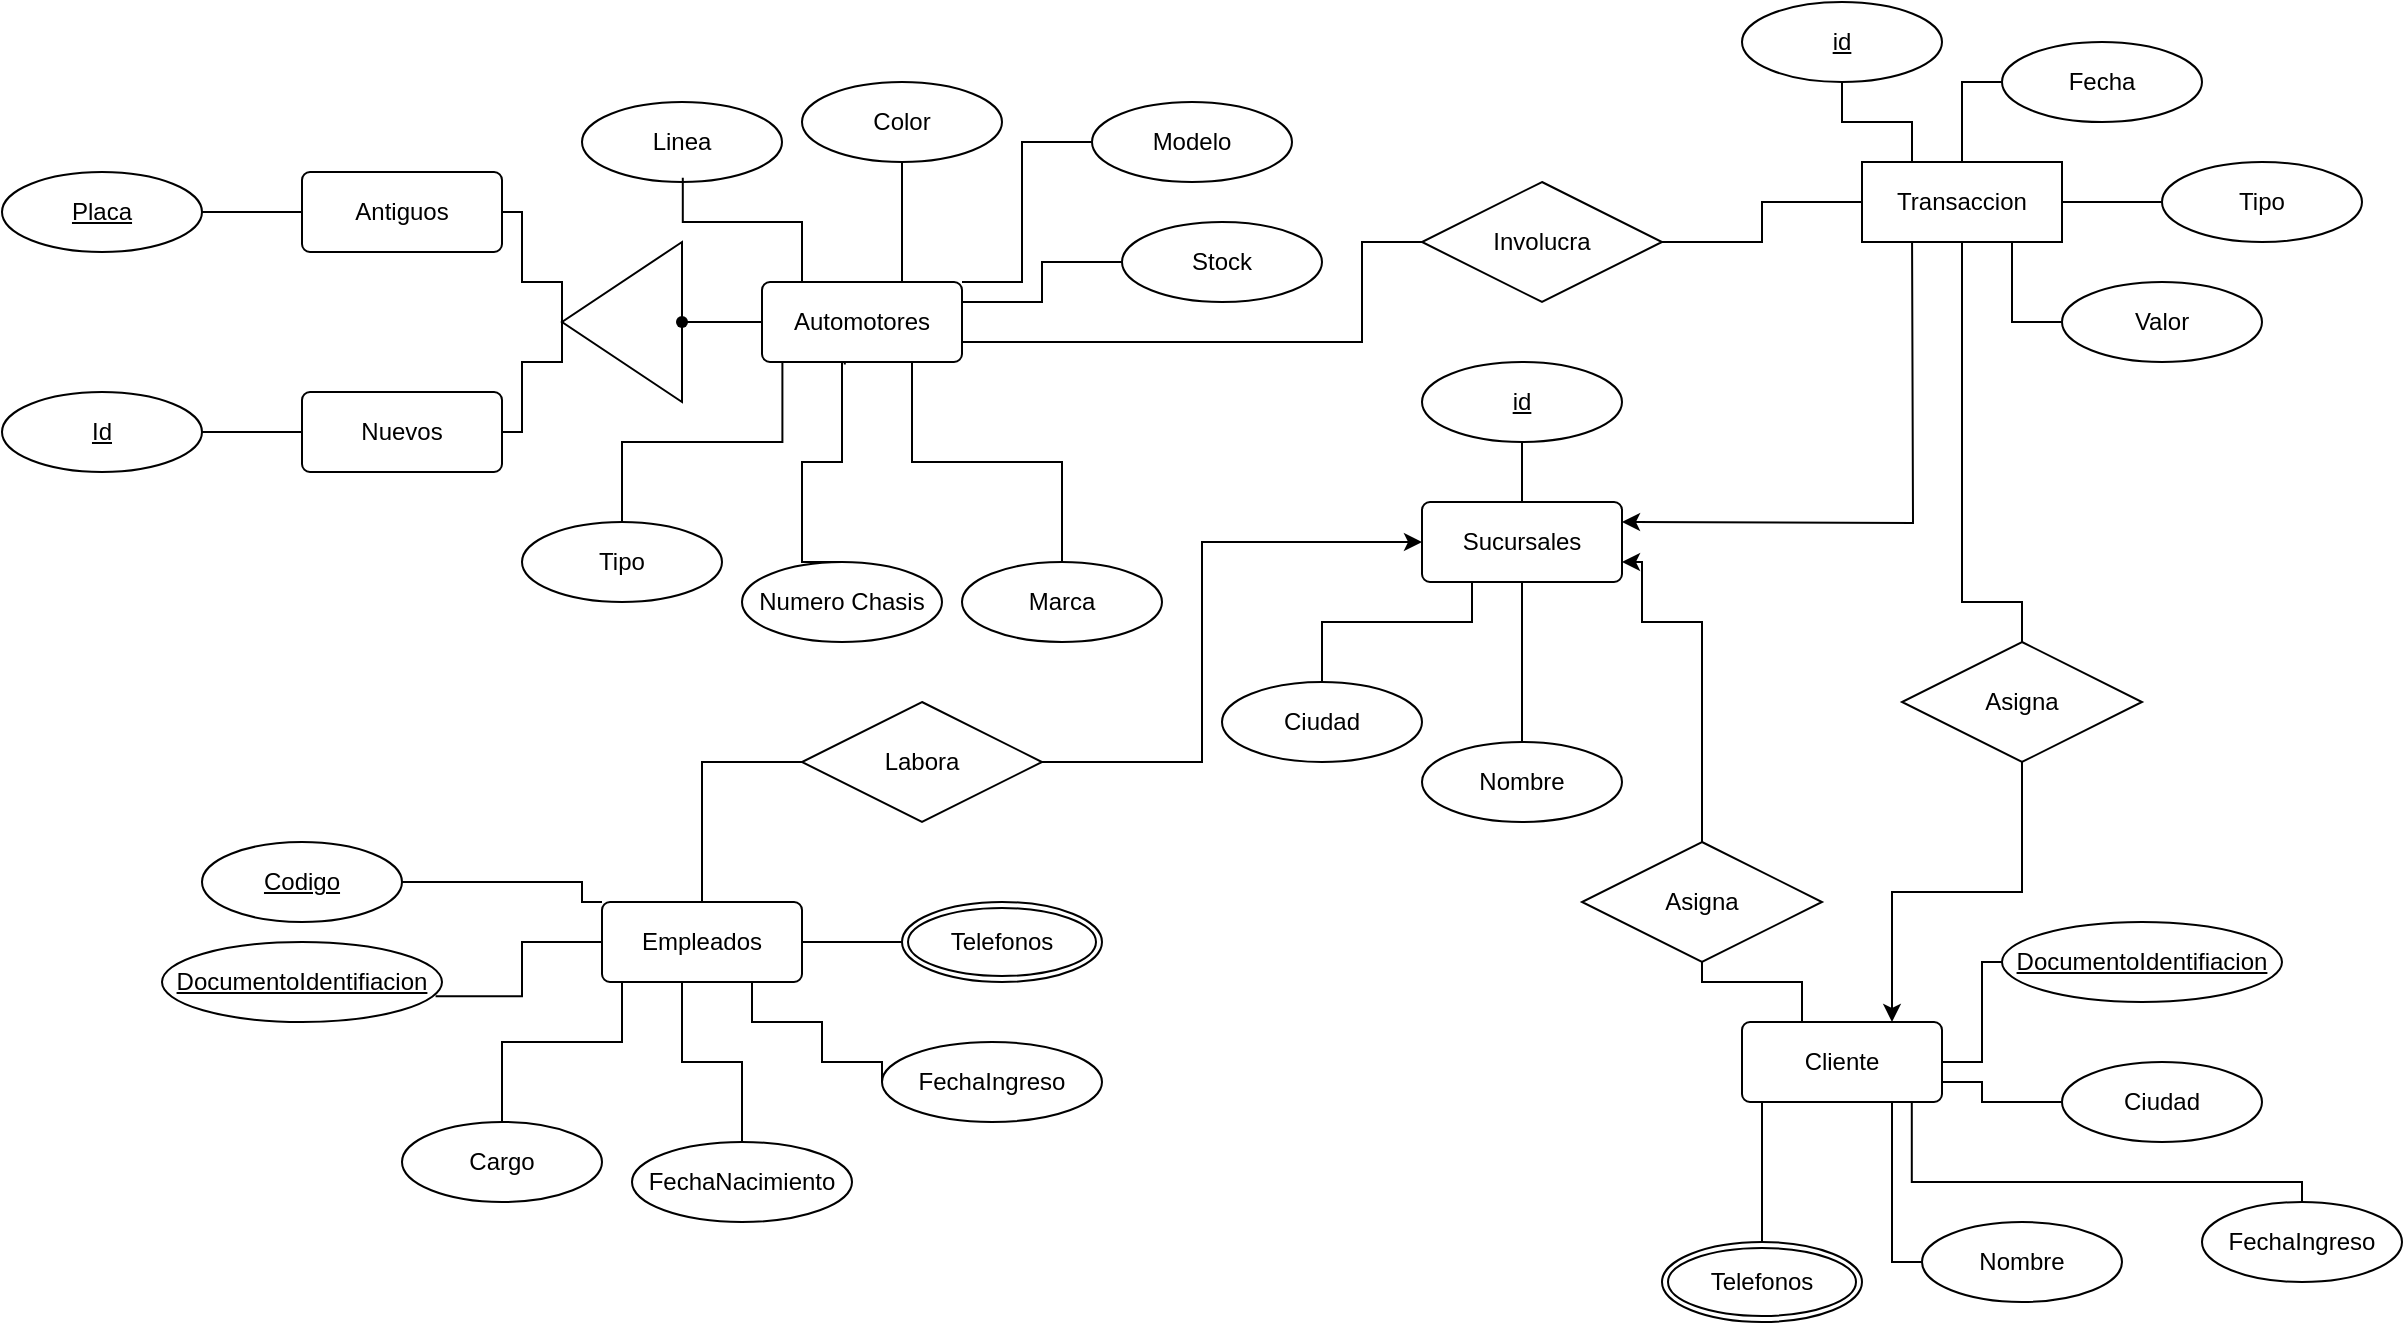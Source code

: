 <mxfile version="22.0.4" type="github">
  <diagram name="Page-1" id="lirOacD941ONzYD2INz7">
    <mxGraphModel dx="2236" dy="774" grid="1" gridSize="10" guides="1" tooltips="1" connect="1" arrows="1" fold="1" page="1" pageScale="1" pageWidth="850" pageHeight="1100" math="0" shadow="0">
      <root>
        <mxCell id="0" />
        <mxCell id="1" parent="0" />
        <mxCell id="EalYKJbWxJ6EaDQ2qeVK-46" style="edgeStyle=orthogonalEdgeStyle;rounded=0;orthogonalLoop=1;jettySize=auto;html=1;exitX=0.414;exitY=1.032;exitDx=0;exitDy=0;entryX=0.5;entryY=0;entryDx=0;entryDy=0;endArrow=none;endFill=0;exitPerimeter=0;" parent="1" source="EalYKJbWxJ6EaDQ2qeVK-1" target="EalYKJbWxJ6EaDQ2qeVK-37" edge="1">
          <mxGeometry relative="1" as="geometry">
            <Array as="points">
              <mxPoint x="-199" y="390" />
              <mxPoint x="-200" y="390" />
              <mxPoint x="-200" y="440" />
              <mxPoint x="-220" y="440" />
              <mxPoint x="-220" y="490" />
            </Array>
          </mxGeometry>
        </mxCell>
        <mxCell id="EalYKJbWxJ6EaDQ2qeVK-48" style="edgeStyle=orthogonalEdgeStyle;rounded=0;orthogonalLoop=1;jettySize=auto;html=1;exitX=0.5;exitY=0;exitDx=0;exitDy=0;endArrow=none;endFill=0;" parent="1" source="EalYKJbWxJ6EaDQ2qeVK-1" target="EalYKJbWxJ6EaDQ2qeVK-38" edge="1">
          <mxGeometry relative="1" as="geometry">
            <Array as="points">
              <mxPoint x="-170" y="350" />
            </Array>
          </mxGeometry>
        </mxCell>
        <mxCell id="EalYKJbWxJ6EaDQ2qeVK-53" style="edgeStyle=orthogonalEdgeStyle;rounded=0;orthogonalLoop=1;jettySize=auto;html=1;entryX=0;entryY=0.5;entryDx=0;entryDy=0;endArrow=none;endFill=0;exitX=1;exitY=0;exitDx=0;exitDy=0;" parent="1" source="EalYKJbWxJ6EaDQ2qeVK-1" target="EalYKJbWxJ6EaDQ2qeVK-36" edge="1">
          <mxGeometry relative="1" as="geometry">
            <Array as="points">
              <mxPoint x="-110" y="350" />
              <mxPoint x="-110" y="280" />
            </Array>
          </mxGeometry>
        </mxCell>
        <mxCell id="EalYKJbWxJ6EaDQ2qeVK-59" style="edgeStyle=orthogonalEdgeStyle;rounded=0;orthogonalLoop=1;jettySize=auto;html=1;exitX=0.102;exitY=0.982;exitDx=0;exitDy=0;entryX=0.5;entryY=0;entryDx=0;entryDy=0;exitPerimeter=0;endArrow=none;endFill=0;" parent="1" source="EalYKJbWxJ6EaDQ2qeVK-1" target="EalYKJbWxJ6EaDQ2qeVK-34" edge="1">
          <mxGeometry relative="1" as="geometry">
            <Array as="points">
              <mxPoint x="-230" y="430" />
              <mxPoint x="-310" y="430" />
            </Array>
          </mxGeometry>
        </mxCell>
        <mxCell id="dXdjhj7nVQLaCa5AJe95-10" style="edgeStyle=orthogonalEdgeStyle;rounded=0;orthogonalLoop=1;jettySize=auto;html=1;exitX=0.75;exitY=1;exitDx=0;exitDy=0;entryX=0.5;entryY=0;entryDx=0;entryDy=0;endArrow=none;endFill=0;" edge="1" parent="1" source="EalYKJbWxJ6EaDQ2qeVK-1" target="dXdjhj7nVQLaCa5AJe95-11">
          <mxGeometry relative="1" as="geometry">
            <mxPoint x="-110" y="490" as="targetPoint" />
          </mxGeometry>
        </mxCell>
        <mxCell id="EalYKJbWxJ6EaDQ2qeVK-1" value="Automotores" style="rounded=1;arcSize=10;whiteSpace=wrap;html=1;align=center;" parent="1" vertex="1">
          <mxGeometry x="-240" y="350" width="100" height="40" as="geometry" />
        </mxCell>
        <mxCell id="dXdjhj7nVQLaCa5AJe95-34" style="edgeStyle=orthogonalEdgeStyle;rounded=0;orthogonalLoop=1;jettySize=auto;html=1;entryX=0.25;entryY=1;entryDx=0;entryDy=0;startArrow=classic;startFill=1;endArrow=none;endFill=0;" edge="1" parent="1">
          <mxGeometry relative="1" as="geometry">
            <mxPoint x="190" y="470" as="sourcePoint" />
            <mxPoint x="335" y="320" as="targetPoint" />
          </mxGeometry>
        </mxCell>
        <mxCell id="dXdjhj7nVQLaCa5AJe95-35" style="edgeStyle=orthogonalEdgeStyle;rounded=0;orthogonalLoop=1;jettySize=auto;html=1;entryX=0.5;entryY=1;entryDx=0;entryDy=0;endArrow=none;endFill=0;" edge="1" parent="1" source="EalYKJbWxJ6EaDQ2qeVK-2" target="EalYKJbWxJ6EaDQ2qeVK-7">
          <mxGeometry relative="1" as="geometry" />
        </mxCell>
        <mxCell id="EalYKJbWxJ6EaDQ2qeVK-2" value="Sucursales" style="rounded=1;arcSize=10;whiteSpace=wrap;html=1;align=center;" parent="1" vertex="1">
          <mxGeometry x="90" y="460" width="100" height="40" as="geometry" />
        </mxCell>
        <mxCell id="EalYKJbWxJ6EaDQ2qeVK-13" style="edgeStyle=orthogonalEdgeStyle;rounded=0;orthogonalLoop=1;jettySize=auto;html=1;entryX=0;entryY=0.5;entryDx=0;entryDy=0;endArrow=none;endFill=0;" parent="1" source="EalYKJbWxJ6EaDQ2qeVK-3" target="EalYKJbWxJ6EaDQ2qeVK-12" edge="1">
          <mxGeometry relative="1" as="geometry">
            <Array as="points">
              <mxPoint x="370" y="740" />
            </Array>
          </mxGeometry>
        </mxCell>
        <mxCell id="EalYKJbWxJ6EaDQ2qeVK-16" style="edgeStyle=orthogonalEdgeStyle;rounded=0;orthogonalLoop=1;jettySize=auto;html=1;exitX=0.75;exitY=1;exitDx=0;exitDy=0;endArrow=none;endFill=0;" parent="1" source="EalYKJbWxJ6EaDQ2qeVK-3" target="EalYKJbWxJ6EaDQ2qeVK-11" edge="1">
          <mxGeometry relative="1" as="geometry">
            <Array as="points">
              <mxPoint x="325" y="840" />
            </Array>
          </mxGeometry>
        </mxCell>
        <mxCell id="EalYKJbWxJ6EaDQ2qeVK-17" style="edgeStyle=orthogonalEdgeStyle;rounded=0;orthogonalLoop=1;jettySize=auto;html=1;entryX=0;entryY=0.5;entryDx=0;entryDy=0;endArrow=none;endFill=0;" parent="1" source="EalYKJbWxJ6EaDQ2qeVK-3" target="EalYKJbWxJ6EaDQ2qeVK-14" edge="1">
          <mxGeometry relative="1" as="geometry">
            <Array as="points">
              <mxPoint x="370" y="750" />
              <mxPoint x="370" y="760" />
            </Array>
          </mxGeometry>
        </mxCell>
        <mxCell id="EalYKJbWxJ6EaDQ2qeVK-18" style="edgeStyle=orthogonalEdgeStyle;rounded=0;orthogonalLoop=1;jettySize=auto;html=1;exitX=0.25;exitY=1;exitDx=0;exitDy=0;endArrow=none;endFill=0;" parent="1" source="EalYKJbWxJ6EaDQ2qeVK-3" target="EalYKJbWxJ6EaDQ2qeVK-15" edge="1">
          <mxGeometry relative="1" as="geometry">
            <Array as="points">
              <mxPoint x="260" y="760" />
            </Array>
          </mxGeometry>
        </mxCell>
        <mxCell id="EalYKJbWxJ6EaDQ2qeVK-62" style="edgeStyle=orthogonalEdgeStyle;rounded=0;orthogonalLoop=1;jettySize=auto;html=1;entryX=0.5;entryY=1;entryDx=0;entryDy=0;endArrow=none;endFill=0;" parent="1" source="EalYKJbWxJ6EaDQ2qeVK-3" target="EalYKJbWxJ6EaDQ2qeVK-57" edge="1">
          <mxGeometry relative="1" as="geometry">
            <Array as="points">
              <mxPoint x="280" y="700" />
              <mxPoint x="230" y="700" />
            </Array>
          </mxGeometry>
        </mxCell>
        <mxCell id="dXdjhj7nVQLaCa5AJe95-22" style="edgeStyle=orthogonalEdgeStyle;rounded=0;orthogonalLoop=1;jettySize=auto;html=1;entryX=0.5;entryY=1;entryDx=0;entryDy=0;startArrow=none;startFill=0;endArrow=none;endFill=0;exitX=0.5;exitY=0;exitDx=0;exitDy=0;" edge="1" parent="1" source="dXdjhj7nVQLaCa5AJe95-39" target="dXdjhj7nVQLaCa5AJe95-15">
          <mxGeometry relative="1" as="geometry">
            <Array as="points">
              <mxPoint x="360" y="510" />
            </Array>
          </mxGeometry>
        </mxCell>
        <mxCell id="EalYKJbWxJ6EaDQ2qeVK-3" value="Cliente" style="rounded=1;arcSize=10;whiteSpace=wrap;html=1;align=center;" parent="1" vertex="1">
          <mxGeometry x="250" y="720" width="100" height="40" as="geometry" />
        </mxCell>
        <mxCell id="EalYKJbWxJ6EaDQ2qeVK-25" style="edgeStyle=orthogonalEdgeStyle;rounded=0;orthogonalLoop=1;jettySize=auto;html=1;exitX=0;exitY=0;exitDx=0;exitDy=0;entryX=1;entryY=0.5;entryDx=0;entryDy=0;endArrow=none;endFill=0;" parent="1" source="EalYKJbWxJ6EaDQ2qeVK-4" target="EalYKJbWxJ6EaDQ2qeVK-20" edge="1">
          <mxGeometry relative="1" as="geometry">
            <Array as="points">
              <mxPoint x="-330" y="660" />
              <mxPoint x="-330" y="650" />
            </Array>
          </mxGeometry>
        </mxCell>
        <mxCell id="EalYKJbWxJ6EaDQ2qeVK-27" style="edgeStyle=orthogonalEdgeStyle;rounded=0;orthogonalLoop=1;jettySize=auto;html=1;exitX=0.5;exitY=1;exitDx=0;exitDy=0;endArrow=none;endFill=0;entryX=0.5;entryY=0;entryDx=0;entryDy=0;" parent="1" source="EalYKJbWxJ6EaDQ2qeVK-4" target="EalYKJbWxJ6EaDQ2qeVK-21" edge="1">
          <mxGeometry relative="1" as="geometry">
            <Array as="points">
              <mxPoint x="-310" y="700" />
              <mxPoint x="-310" y="730" />
              <mxPoint x="-370" y="730" />
            </Array>
          </mxGeometry>
        </mxCell>
        <mxCell id="EalYKJbWxJ6EaDQ2qeVK-28" style="edgeStyle=orthogonalEdgeStyle;rounded=0;orthogonalLoop=1;jettySize=auto;html=1;endArrow=none;endFill=0;entryX=0.5;entryY=0;entryDx=0;entryDy=0;" parent="1" source="EalYKJbWxJ6EaDQ2qeVK-4" target="EalYKJbWxJ6EaDQ2qeVK-23" edge="1">
          <mxGeometry relative="1" as="geometry">
            <Array as="points">
              <mxPoint x="-280" y="740" />
              <mxPoint x="-250" y="740" />
            </Array>
          </mxGeometry>
        </mxCell>
        <mxCell id="EalYKJbWxJ6EaDQ2qeVK-29" style="edgeStyle=orthogonalEdgeStyle;rounded=0;orthogonalLoop=1;jettySize=auto;html=1;exitX=0.75;exitY=1;exitDx=0;exitDy=0;entryX=0;entryY=0.5;entryDx=0;entryDy=0;endArrow=none;endFill=0;" parent="1" source="EalYKJbWxJ6EaDQ2qeVK-4" target="EalYKJbWxJ6EaDQ2qeVK-24" edge="1">
          <mxGeometry relative="1" as="geometry">
            <Array as="points">
              <mxPoint x="-245" y="720" />
              <mxPoint x="-210" y="720" />
              <mxPoint x="-210" y="740" />
            </Array>
          </mxGeometry>
        </mxCell>
        <mxCell id="EalYKJbWxJ6EaDQ2qeVK-30" style="edgeStyle=orthogonalEdgeStyle;rounded=0;orthogonalLoop=1;jettySize=auto;html=1;entryX=0;entryY=0.5;entryDx=0;entryDy=0;endArrow=none;endFill=0;" parent="1" source="EalYKJbWxJ6EaDQ2qeVK-4" target="EalYKJbWxJ6EaDQ2qeVK-22" edge="1">
          <mxGeometry relative="1" as="geometry" />
        </mxCell>
        <mxCell id="EalYKJbWxJ6EaDQ2qeVK-60" style="edgeStyle=orthogonalEdgeStyle;rounded=0;orthogonalLoop=1;jettySize=auto;html=1;entryX=0;entryY=0.5;entryDx=0;entryDy=0;endArrow=none;endFill=0;startArrow=none;startFill=0;" parent="1" source="EalYKJbWxJ6EaDQ2qeVK-4" target="EalYKJbWxJ6EaDQ2qeVK-56" edge="1">
          <mxGeometry relative="1" as="geometry" />
        </mxCell>
        <mxCell id="EalYKJbWxJ6EaDQ2qeVK-4" value="Empleados" style="rounded=1;arcSize=10;whiteSpace=wrap;html=1;align=center;" parent="1" vertex="1">
          <mxGeometry x="-320" y="660" width="100" height="40" as="geometry" />
        </mxCell>
        <mxCell id="EalYKJbWxJ6EaDQ2qeVK-49" style="edgeStyle=orthogonalEdgeStyle;rounded=0;orthogonalLoop=1;jettySize=auto;html=1;entryX=1;entryY=0.5;entryDx=0;entryDy=0;endArrow=none;endFill=0;" parent="1" source="EalYKJbWxJ6EaDQ2qeVK-5" target="EalYKJbWxJ6EaDQ2qeVK-43" edge="1">
          <mxGeometry relative="1" as="geometry" />
        </mxCell>
        <mxCell id="EalYKJbWxJ6EaDQ2qeVK-5" value="Antiguos" style="rounded=1;arcSize=10;whiteSpace=wrap;html=1;align=center;" parent="1" vertex="1">
          <mxGeometry x="-470" y="295" width="100" height="40" as="geometry" />
        </mxCell>
        <mxCell id="EalYKJbWxJ6EaDQ2qeVK-50" style="edgeStyle=orthogonalEdgeStyle;rounded=0;orthogonalLoop=1;jettySize=auto;html=1;entryX=1;entryY=0.5;entryDx=0;entryDy=0;endArrow=none;endFill=0;" parent="1" source="EalYKJbWxJ6EaDQ2qeVK-6" target="EalYKJbWxJ6EaDQ2qeVK-44" edge="1">
          <mxGeometry relative="1" as="geometry" />
        </mxCell>
        <mxCell id="EalYKJbWxJ6EaDQ2qeVK-6" value="Nuevos" style="rounded=1;arcSize=10;whiteSpace=wrap;html=1;align=center;" parent="1" vertex="1">
          <mxGeometry x="-470" y="405" width="100" height="40" as="geometry" />
        </mxCell>
        <mxCell id="EalYKJbWxJ6EaDQ2qeVK-7" value="id" style="ellipse;whiteSpace=wrap;html=1;align=center;fontStyle=4;" parent="1" vertex="1">
          <mxGeometry x="90" y="390" width="100" height="40" as="geometry" />
        </mxCell>
        <mxCell id="dXdjhj7nVQLaCa5AJe95-38" style="edgeStyle=orthogonalEdgeStyle;rounded=0;orthogonalLoop=1;jettySize=auto;html=1;exitX=0.5;exitY=0;exitDx=0;exitDy=0;entryX=0.5;entryY=1;entryDx=0;entryDy=0;endArrow=none;endFill=0;" edge="1" parent="1" source="EalYKJbWxJ6EaDQ2qeVK-8" target="EalYKJbWxJ6EaDQ2qeVK-2">
          <mxGeometry relative="1" as="geometry" />
        </mxCell>
        <mxCell id="EalYKJbWxJ6EaDQ2qeVK-8" value="Nombre" style="ellipse;whiteSpace=wrap;html=1;align=center;" parent="1" vertex="1">
          <mxGeometry x="90" y="580" width="100" height="40" as="geometry" />
        </mxCell>
        <mxCell id="EalYKJbWxJ6EaDQ2qeVK-11" value="Nombre" style="ellipse;whiteSpace=wrap;html=1;align=center;" parent="1" vertex="1">
          <mxGeometry x="340" y="820" width="100" height="40" as="geometry" />
        </mxCell>
        <mxCell id="EalYKJbWxJ6EaDQ2qeVK-12" value="DocumentoIdentifiacion" style="ellipse;whiteSpace=wrap;html=1;align=center;fontStyle=4;" parent="1" vertex="1">
          <mxGeometry x="380" y="670" width="140" height="40" as="geometry" />
        </mxCell>
        <mxCell id="EalYKJbWxJ6EaDQ2qeVK-14" value="Ciudad" style="ellipse;whiteSpace=wrap;html=1;align=center;" parent="1" vertex="1">
          <mxGeometry x="410" y="740" width="100" height="40" as="geometry" />
        </mxCell>
        <mxCell id="EalYKJbWxJ6EaDQ2qeVK-15" value="Telefonos" style="ellipse;shape=doubleEllipse;margin=3;whiteSpace=wrap;html=1;align=center;" parent="1" vertex="1">
          <mxGeometry x="210" y="830" width="100" height="40" as="geometry" />
        </mxCell>
        <mxCell id="EalYKJbWxJ6EaDQ2qeVK-19" value="DocumentoIdentifiacion" style="ellipse;whiteSpace=wrap;html=1;align=center;fontStyle=4;" parent="1" vertex="1">
          <mxGeometry x="-540" y="680" width="140" height="40" as="geometry" />
        </mxCell>
        <mxCell id="EalYKJbWxJ6EaDQ2qeVK-20" value="Codigo" style="ellipse;whiteSpace=wrap;html=1;align=center;fontStyle=4;" parent="1" vertex="1">
          <mxGeometry x="-520" y="630" width="100" height="40" as="geometry" />
        </mxCell>
        <mxCell id="EalYKJbWxJ6EaDQ2qeVK-21" value="Cargo" style="ellipse;whiteSpace=wrap;html=1;align=center;" parent="1" vertex="1">
          <mxGeometry x="-420" y="770" width="100" height="40" as="geometry" />
        </mxCell>
        <mxCell id="EalYKJbWxJ6EaDQ2qeVK-22" value="Telefonos" style="ellipse;shape=doubleEllipse;margin=3;whiteSpace=wrap;html=1;align=center;" parent="1" vertex="1">
          <mxGeometry x="-170" y="660" width="100" height="40" as="geometry" />
        </mxCell>
        <mxCell id="EalYKJbWxJ6EaDQ2qeVK-23" value="FechaNacimiento" style="ellipse;whiteSpace=wrap;html=1;align=center;" parent="1" vertex="1">
          <mxGeometry x="-305" y="780" width="110" height="40" as="geometry" />
        </mxCell>
        <mxCell id="EalYKJbWxJ6EaDQ2qeVK-24" value="FechaIngreso" style="ellipse;whiteSpace=wrap;html=1;align=center;" parent="1" vertex="1">
          <mxGeometry x="-180" y="730" width="110" height="40" as="geometry" />
        </mxCell>
        <mxCell id="EalYKJbWxJ6EaDQ2qeVK-26" style="edgeStyle=orthogonalEdgeStyle;rounded=0;orthogonalLoop=1;jettySize=auto;html=1;exitX=0;exitY=0.5;exitDx=0;exitDy=0;entryX=0.977;entryY=0.678;entryDx=0;entryDy=0;entryPerimeter=0;endArrow=none;endFill=0;" parent="1" source="EalYKJbWxJ6EaDQ2qeVK-4" target="EalYKJbWxJ6EaDQ2qeVK-19" edge="1">
          <mxGeometry relative="1" as="geometry" />
        </mxCell>
        <mxCell id="EalYKJbWxJ6EaDQ2qeVK-34" value="Tipo" style="ellipse;whiteSpace=wrap;html=1;align=center;" parent="1" vertex="1">
          <mxGeometry x="-360" y="470" width="100" height="40" as="geometry" />
        </mxCell>
        <mxCell id="EalYKJbWxJ6EaDQ2qeVK-36" value="Modelo" style="ellipse;whiteSpace=wrap;html=1;align=center;" parent="1" vertex="1">
          <mxGeometry x="-75" y="260" width="100" height="40" as="geometry" />
        </mxCell>
        <mxCell id="EalYKJbWxJ6EaDQ2qeVK-37" value="Numero Chasis" style="ellipse;whiteSpace=wrap;html=1;align=center;" parent="1" vertex="1">
          <mxGeometry x="-250" y="490" width="100" height="40" as="geometry" />
        </mxCell>
        <mxCell id="EalYKJbWxJ6EaDQ2qeVK-38" value="Color" style="ellipse;whiteSpace=wrap;html=1;align=center;" parent="1" vertex="1">
          <mxGeometry x="-220" y="250" width="100" height="40" as="geometry" />
        </mxCell>
        <mxCell id="EalYKJbWxJ6EaDQ2qeVK-40" value="Linea" style="ellipse;whiteSpace=wrap;html=1;align=center;" parent="1" vertex="1">
          <mxGeometry x="-330" y="260" width="100" height="40" as="geometry" />
        </mxCell>
        <mxCell id="EalYKJbWxJ6EaDQ2qeVK-43" value="Placa" style="ellipse;whiteSpace=wrap;html=1;align=center;fontStyle=4;" parent="1" vertex="1">
          <mxGeometry x="-620" y="295" width="100" height="40" as="geometry" />
        </mxCell>
        <mxCell id="EalYKJbWxJ6EaDQ2qeVK-44" value="Id" style="ellipse;whiteSpace=wrap;html=1;align=center;fontStyle=4;" parent="1" vertex="1">
          <mxGeometry x="-620" y="405" width="100" height="40" as="geometry" />
        </mxCell>
        <mxCell id="EalYKJbWxJ6EaDQ2qeVK-52" style="edgeStyle=orthogonalEdgeStyle;rounded=0;orthogonalLoop=1;jettySize=auto;html=1;entryX=0.504;entryY=0.948;entryDx=0;entryDy=0;entryPerimeter=0;endArrow=none;endFill=0;" parent="1" source="EalYKJbWxJ6EaDQ2qeVK-1" target="EalYKJbWxJ6EaDQ2qeVK-40" edge="1">
          <mxGeometry relative="1" as="geometry">
            <Array as="points">
              <mxPoint x="-220" y="320" />
              <mxPoint x="-280" y="320" />
            </Array>
          </mxGeometry>
        </mxCell>
        <mxCell id="EalYKJbWxJ6EaDQ2qeVK-61" style="edgeStyle=orthogonalEdgeStyle;rounded=0;orthogonalLoop=1;jettySize=auto;html=1;endArrow=classic;endFill=1;" parent="1" source="EalYKJbWxJ6EaDQ2qeVK-56" target="EalYKJbWxJ6EaDQ2qeVK-2" edge="1">
          <mxGeometry relative="1" as="geometry">
            <Array as="points">
              <mxPoint x="-20" y="590" />
              <mxPoint x="-20" y="480" />
            </Array>
          </mxGeometry>
        </mxCell>
        <mxCell id="EalYKJbWxJ6EaDQ2qeVK-56" value="Labora" style="shape=rhombus;perimeter=rhombusPerimeter;whiteSpace=wrap;html=1;align=center;" parent="1" vertex="1">
          <mxGeometry x="-220" y="560" width="120" height="60" as="geometry" />
        </mxCell>
        <mxCell id="EalYKJbWxJ6EaDQ2qeVK-63" style="edgeStyle=orthogonalEdgeStyle;rounded=0;orthogonalLoop=1;jettySize=auto;html=1;entryX=1;entryY=0.75;entryDx=0;entryDy=0;endArrow=classic;endFill=1;exitX=0.5;exitY=0;exitDx=0;exitDy=0;" parent="1" source="EalYKJbWxJ6EaDQ2qeVK-57" target="EalYKJbWxJ6EaDQ2qeVK-2" edge="1">
          <mxGeometry relative="1" as="geometry">
            <Array as="points">
              <mxPoint x="230" y="520" />
              <mxPoint x="200" y="520" />
              <mxPoint x="200" y="490" />
            </Array>
          </mxGeometry>
        </mxCell>
        <mxCell id="EalYKJbWxJ6EaDQ2qeVK-57" value="Asigna" style="shape=rhombus;perimeter=rhombusPerimeter;whiteSpace=wrap;html=1;align=center;" parent="1" vertex="1">
          <mxGeometry x="170" y="630" width="120" height="60" as="geometry" />
        </mxCell>
        <mxCell id="dXdjhj7nVQLaCa5AJe95-6" style="edgeStyle=orthogonalEdgeStyle;rounded=0;orthogonalLoop=1;jettySize=auto;html=1;exitX=1;exitY=0.5;exitDx=0;exitDy=0;endArrow=none;endFill=0;" edge="1" parent="1" source="dXdjhj7nVQLaCa5AJe95-1" target="EalYKJbWxJ6EaDQ2qeVK-5">
          <mxGeometry relative="1" as="geometry">
            <Array as="points">
              <mxPoint x="-340" y="350" />
              <mxPoint x="-360" y="350" />
              <mxPoint x="-360" y="315" />
            </Array>
          </mxGeometry>
        </mxCell>
        <mxCell id="dXdjhj7nVQLaCa5AJe95-7" style="edgeStyle=orthogonalEdgeStyle;rounded=0;orthogonalLoop=1;jettySize=auto;html=1;exitX=1;exitY=0.5;exitDx=0;exitDy=0;endArrow=none;endFill=0;" edge="1" parent="1" source="dXdjhj7nVQLaCa5AJe95-1" target="EalYKJbWxJ6EaDQ2qeVK-6">
          <mxGeometry relative="1" as="geometry">
            <Array as="points">
              <mxPoint x="-340" y="390" />
              <mxPoint x="-360" y="390" />
              <mxPoint x="-360" y="425" />
            </Array>
          </mxGeometry>
        </mxCell>
        <mxCell id="dXdjhj7nVQLaCa5AJe95-1" value="" style="triangle;whiteSpace=wrap;html=1;rotation=-180;" vertex="1" parent="1">
          <mxGeometry x="-340" y="330" width="60" height="80" as="geometry" />
        </mxCell>
        <mxCell id="dXdjhj7nVQLaCa5AJe95-5" style="edgeStyle=orthogonalEdgeStyle;rounded=0;orthogonalLoop=1;jettySize=auto;html=1;entryX=0;entryY=0.5;entryDx=0;entryDy=0;endArrow=none;endFill=0;" edge="1" parent="1" source="dXdjhj7nVQLaCa5AJe95-4" target="EalYKJbWxJ6EaDQ2qeVK-1">
          <mxGeometry relative="1" as="geometry" />
        </mxCell>
        <mxCell id="dXdjhj7nVQLaCa5AJe95-4" value="" style="shape=waypoint;sketch=0;fillStyle=solid;size=6;pointerEvents=1;points=[];fillColor=none;resizable=0;rotatable=0;perimeter=centerPerimeter;snapToPoint=1;" vertex="1" parent="1">
          <mxGeometry x="-290" y="360" width="20" height="20" as="geometry" />
        </mxCell>
        <mxCell id="dXdjhj7nVQLaCa5AJe95-8" value="FechaIngreso" style="ellipse;whiteSpace=wrap;html=1;align=center;" vertex="1" parent="1">
          <mxGeometry x="480" y="810" width="100" height="40" as="geometry" />
        </mxCell>
        <mxCell id="dXdjhj7nVQLaCa5AJe95-9" style="edgeStyle=orthogonalEdgeStyle;rounded=0;orthogonalLoop=1;jettySize=auto;html=1;entryX=0.849;entryY=0.99;entryDx=0;entryDy=0;entryPerimeter=0;endArrow=none;endFill=0;" edge="1" parent="1" source="dXdjhj7nVQLaCa5AJe95-8" target="EalYKJbWxJ6EaDQ2qeVK-3">
          <mxGeometry relative="1" as="geometry">
            <Array as="points">
              <mxPoint x="530" y="800" />
              <mxPoint x="335" y="800" />
            </Array>
          </mxGeometry>
        </mxCell>
        <mxCell id="dXdjhj7nVQLaCa5AJe95-11" value="Marca" style="ellipse;whiteSpace=wrap;html=1;align=center;" vertex="1" parent="1">
          <mxGeometry x="-140" y="490" width="100" height="40" as="geometry" />
        </mxCell>
        <mxCell id="dXdjhj7nVQLaCa5AJe95-37" style="edgeStyle=orthogonalEdgeStyle;rounded=0;orthogonalLoop=1;jettySize=auto;html=1;exitX=0.5;exitY=0;exitDx=0;exitDy=0;entryX=0.25;entryY=1;entryDx=0;entryDy=0;endArrow=none;endFill=0;" edge="1" parent="1" target="EalYKJbWxJ6EaDQ2qeVK-2">
          <mxGeometry relative="1" as="geometry">
            <mxPoint x="40" y="560" as="sourcePoint" />
            <mxPoint x="109.6" y="508.88" as="targetPoint" />
            <Array as="points">
              <mxPoint x="40" y="520" />
              <mxPoint x="115" y="520" />
            </Array>
          </mxGeometry>
        </mxCell>
        <mxCell id="dXdjhj7nVQLaCa5AJe95-13" value="Ciudad" style="ellipse;whiteSpace=wrap;html=1;align=center;" vertex="1" parent="1">
          <mxGeometry x="-10" y="550" width="100" height="40" as="geometry" />
        </mxCell>
        <mxCell id="dXdjhj7nVQLaCa5AJe95-23" style="edgeStyle=orthogonalEdgeStyle;rounded=0;orthogonalLoop=1;jettySize=auto;html=1;entryX=1;entryY=0.5;entryDx=0;entryDy=0;endArrow=none;endFill=0;" edge="1" parent="1" source="dXdjhj7nVQLaCa5AJe95-15" target="dXdjhj7nVQLaCa5AJe95-32">
          <mxGeometry relative="1" as="geometry" />
        </mxCell>
        <mxCell id="dXdjhj7nVQLaCa5AJe95-26" style="edgeStyle=orthogonalEdgeStyle;rounded=0;orthogonalLoop=1;jettySize=auto;html=1;exitX=0.25;exitY=0;exitDx=0;exitDy=0;entryX=0.5;entryY=1;entryDx=0;entryDy=0;endArrow=none;endFill=0;" edge="1" parent="1" source="dXdjhj7nVQLaCa5AJe95-15" target="dXdjhj7nVQLaCa5AJe95-19">
          <mxGeometry relative="1" as="geometry">
            <Array as="points">
              <mxPoint x="335" y="270" />
            </Array>
          </mxGeometry>
        </mxCell>
        <mxCell id="dXdjhj7nVQLaCa5AJe95-27" style="edgeStyle=orthogonalEdgeStyle;rounded=0;orthogonalLoop=1;jettySize=auto;html=1;entryX=0;entryY=0.5;entryDx=0;entryDy=0;endArrow=none;endFill=0;" edge="1" parent="1" source="dXdjhj7nVQLaCa5AJe95-15" target="dXdjhj7nVQLaCa5AJe95-16">
          <mxGeometry relative="1" as="geometry" />
        </mxCell>
        <mxCell id="dXdjhj7nVQLaCa5AJe95-28" style="edgeStyle=orthogonalEdgeStyle;rounded=0;orthogonalLoop=1;jettySize=auto;html=1;entryX=0;entryY=0.5;entryDx=0;entryDy=0;endArrow=none;endFill=0;" edge="1" parent="1" source="dXdjhj7nVQLaCa5AJe95-15" target="dXdjhj7nVQLaCa5AJe95-17">
          <mxGeometry relative="1" as="geometry" />
        </mxCell>
        <mxCell id="dXdjhj7nVQLaCa5AJe95-29" style="edgeStyle=orthogonalEdgeStyle;rounded=0;orthogonalLoop=1;jettySize=auto;html=1;exitX=0.75;exitY=1;exitDx=0;exitDy=0;entryX=0;entryY=0.5;entryDx=0;entryDy=0;endArrow=none;endFill=0;" edge="1" parent="1" source="dXdjhj7nVQLaCa5AJe95-15" target="dXdjhj7nVQLaCa5AJe95-18">
          <mxGeometry relative="1" as="geometry" />
        </mxCell>
        <mxCell id="dXdjhj7nVQLaCa5AJe95-15" value="Transaccion" style="whiteSpace=wrap;html=1;align=center;" vertex="1" parent="1">
          <mxGeometry x="310" y="290" width="100" height="40" as="geometry" />
        </mxCell>
        <mxCell id="dXdjhj7nVQLaCa5AJe95-16" value="Fecha" style="ellipse;whiteSpace=wrap;html=1;align=center;" vertex="1" parent="1">
          <mxGeometry x="380" y="230" width="100" height="40" as="geometry" />
        </mxCell>
        <mxCell id="dXdjhj7nVQLaCa5AJe95-17" value="Tipo" style="ellipse;whiteSpace=wrap;html=1;align=center;" vertex="1" parent="1">
          <mxGeometry x="460" y="290" width="100" height="40" as="geometry" />
        </mxCell>
        <mxCell id="dXdjhj7nVQLaCa5AJe95-18" value="Valor" style="ellipse;whiteSpace=wrap;html=1;align=center;" vertex="1" parent="1">
          <mxGeometry x="410" y="350" width="100" height="40" as="geometry" />
        </mxCell>
        <mxCell id="dXdjhj7nVQLaCa5AJe95-19" value="id" style="ellipse;whiteSpace=wrap;html=1;align=center;fontStyle=4;" vertex="1" parent="1">
          <mxGeometry x="250" y="210" width="100" height="40" as="geometry" />
        </mxCell>
        <mxCell id="dXdjhj7nVQLaCa5AJe95-25" style="edgeStyle=orthogonalEdgeStyle;rounded=0;orthogonalLoop=1;jettySize=auto;html=1;entryX=1;entryY=0.5;entryDx=0;entryDy=0;endArrow=none;endFill=0;" edge="1" parent="1" source="dXdjhj7nVQLaCa5AJe95-24" target="EalYKJbWxJ6EaDQ2qeVK-1">
          <mxGeometry relative="1" as="geometry">
            <Array as="points">
              <mxPoint x="-100" y="340" />
              <mxPoint x="-100" y="360" />
              <mxPoint x="-140" y="360" />
            </Array>
          </mxGeometry>
        </mxCell>
        <mxCell id="dXdjhj7nVQLaCa5AJe95-24" value="Stock" style="ellipse;whiteSpace=wrap;html=1;align=center;" vertex="1" parent="1">
          <mxGeometry x="-60" y="320" width="100" height="40" as="geometry" />
        </mxCell>
        <mxCell id="dXdjhj7nVQLaCa5AJe95-33" style="edgeStyle=orthogonalEdgeStyle;rounded=0;orthogonalLoop=1;jettySize=auto;html=1;exitX=0;exitY=0.5;exitDx=0;exitDy=0;entryX=1;entryY=0.75;entryDx=0;entryDy=0;endArrow=none;endFill=0;" edge="1" parent="1" source="dXdjhj7nVQLaCa5AJe95-32" target="EalYKJbWxJ6EaDQ2qeVK-1">
          <mxGeometry relative="1" as="geometry">
            <Array as="points">
              <mxPoint x="60" y="330" />
              <mxPoint x="60" y="380" />
            </Array>
          </mxGeometry>
        </mxCell>
        <mxCell id="dXdjhj7nVQLaCa5AJe95-32" value="Involucra" style="shape=rhombus;perimeter=rhombusPerimeter;whiteSpace=wrap;html=1;align=center;" vertex="1" parent="1">
          <mxGeometry x="90" y="300" width="120" height="60" as="geometry" />
        </mxCell>
        <mxCell id="dXdjhj7nVQLaCa5AJe95-40" style="edgeStyle=orthogonalEdgeStyle;rounded=0;orthogonalLoop=1;jettySize=auto;html=1;entryX=0.75;entryY=0;entryDx=0;entryDy=0;" edge="1" parent="1" source="dXdjhj7nVQLaCa5AJe95-39" target="EalYKJbWxJ6EaDQ2qeVK-3">
          <mxGeometry relative="1" as="geometry">
            <Array as="points">
              <mxPoint x="390" y="655" />
              <mxPoint x="325" y="655" />
            </Array>
          </mxGeometry>
        </mxCell>
        <mxCell id="dXdjhj7nVQLaCa5AJe95-39" value="Asigna" style="shape=rhombus;perimeter=rhombusPerimeter;whiteSpace=wrap;html=1;align=center;" vertex="1" parent="1">
          <mxGeometry x="330" y="530" width="120" height="60" as="geometry" />
        </mxCell>
      </root>
    </mxGraphModel>
  </diagram>
</mxfile>
